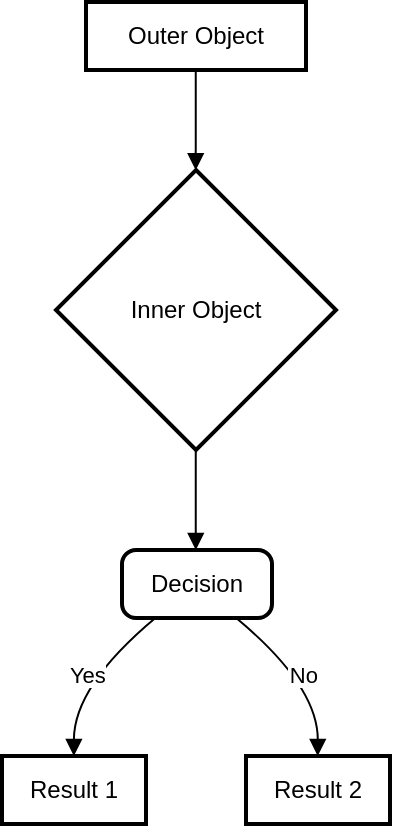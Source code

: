 <mxfile version="24.2.2" type="github">
  <diagram name="Page-1" id="P-yABDfSnvktlyhiHSMI">
    <mxGraphModel>
      <root>
        <mxCell id="0" />
        <mxCell id="1" parent="0" />
        <mxCell id="2" value="Outer Object" style="whiteSpace=wrap;strokeWidth=2;" vertex="1" parent="1">
          <mxGeometry x="42" width="110" height="34" as="geometry" />
        </mxCell>
        <mxCell id="3" value="Inner Object" style="rhombus;strokeWidth=2;whiteSpace=wrap;" vertex="1" parent="1">
          <mxGeometry x="27" y="84" width="140" height="140" as="geometry" />
        </mxCell>
        <mxCell id="4" value="Decision" style="rounded=1;absoluteArcSize=1;arcSize=14;whiteSpace=wrap;strokeWidth=2;" vertex="1" parent="1">
          <mxGeometry x="60" y="274" width="75" height="34" as="geometry" />
        </mxCell>
        <mxCell id="5" value="Result 1" style="whiteSpace=wrap;strokeWidth=2;" vertex="1" parent="1">
          <mxGeometry y="377" width="72" height="34" as="geometry" />
        </mxCell>
        <mxCell id="6" value="Result 2" style="whiteSpace=wrap;strokeWidth=2;" vertex="1" parent="1">
          <mxGeometry x="122" y="377" width="72" height="34" as="geometry" />
        </mxCell>
        <mxCell id="7" value="" style="curved=1;startArrow=none;endArrow=block;exitX=0.499;exitY=1;entryX=0.499;entryY=0;" edge="1" parent="1" source="2" target="3">
          <mxGeometry relative="1" as="geometry">
            <Array as="points" />
          </mxGeometry>
        </mxCell>
        <mxCell id="8" value="" style="curved=1;startArrow=none;endArrow=block;exitX=0.499;exitY=0.999;entryX=0.492;entryY=-0.003;" edge="1" parent="1" source="3" target="4">
          <mxGeometry relative="1" as="geometry">
            <Array as="points" />
          </mxGeometry>
        </mxCell>
        <mxCell id="9" value="Yes" style="curved=1;startArrow=none;endArrow=block;exitX=0.224;exitY=0.997;entryX=0.499;entryY=-0.003;" edge="1" parent="1" source="4" target="5">
          <mxGeometry relative="1" as="geometry">
            <Array as="points">
              <mxPoint x="36" y="342" />
            </Array>
          </mxGeometry>
        </mxCell>
        <mxCell id="10" value="No" style="curved=1;startArrow=none;endArrow=block;exitX=0.76;exitY=0.997;entryX=0.498;entryY=-0.003;" edge="1" parent="1" source="4" target="6">
          <mxGeometry relative="1" as="geometry">
            <Array as="points">
              <mxPoint x="158" y="342" />
            </Array>
          </mxGeometry>
        </mxCell>
      </root>
    </mxGraphModel>
  </diagram>
</mxfile>
